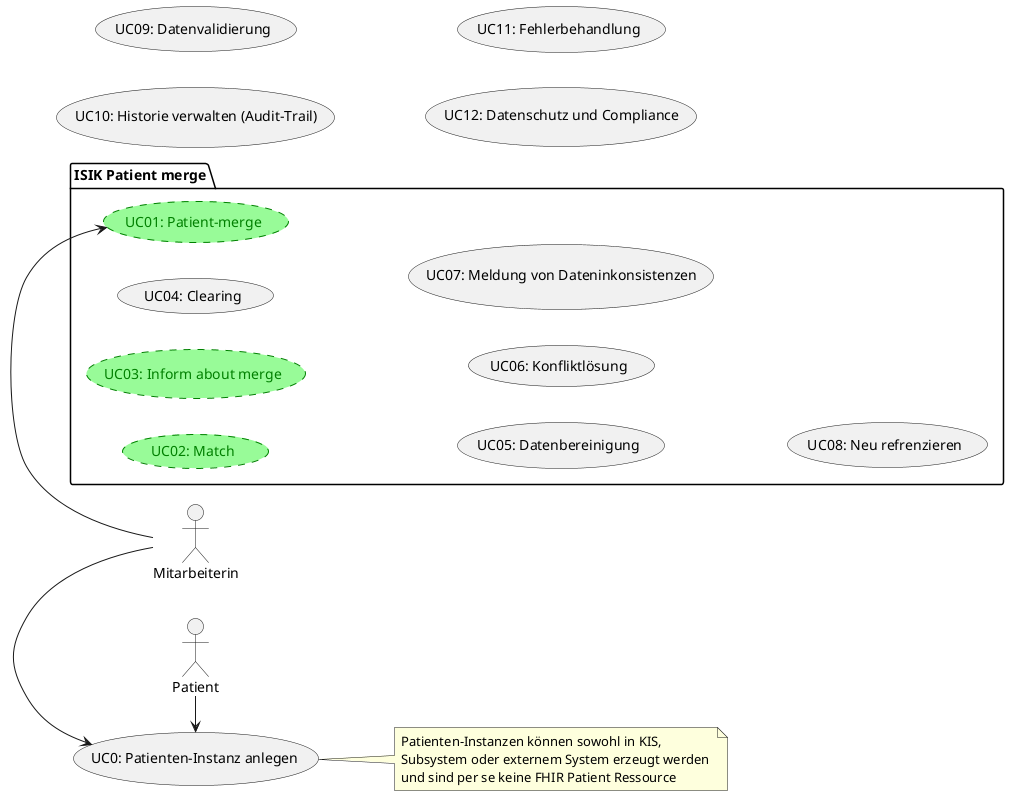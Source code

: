 @startuml
left to right direction

package "ISIK Patient merge"{
usecase (UC01: Patient-merge) as UC01 #palegreen;line:green;line.dashed;text:green
usecase (UC02: Match) as UC02 #palegreen;line:green;line.dashed;text:green
usecase (UC03: Inform about merge) as UC03 #palegreen;line:green;line.dashed;text:green
usecase (UC04: Clearing) as UC04
usecase (UC05: Datenbereinigung) as UC05
usecase (UC06: Konfliktlösung) as UC06
usecase UC07 as "UC07: Meldung von Dateninkonsistenzen"
usecase UC08 as "UC08: Neu refrenzieren"
    
}

:Mitarbeiterin:
:Patient:

usecase (UC0: Patienten-Instanz anlegen) as UC0

usecase UC9 as "UC09: Datenvalidierung"
usecase UC10 as "UC10: Historie verwalten (Audit-Trail)"
usecase UC11 as "UC11: Fehlerbehandlung"
usecase UC12 as "UC12: Datenschutz und Compliance"


Mitarbeiterin -> UC0
Mitarbeiterin -> UC01

Patient -> UC0

note "Patienten-Instanzen können sowohl in KIS,\nSubsystem oder externem System erzeugt werden \nund sind per se keine FHIR Patient Ressource" as NC0

UC0 .. NC0
@enduml